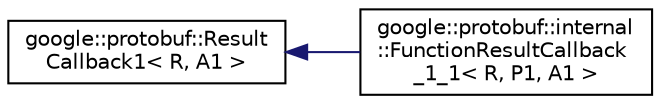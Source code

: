 digraph "类继承关系图"
{
 // LATEX_PDF_SIZE
  edge [fontname="Helvetica",fontsize="10",labelfontname="Helvetica",labelfontsize="10"];
  node [fontname="Helvetica",fontsize="10",shape=record];
  rankdir="LR";
  Node0 [label="google::protobuf::Result\lCallback1\< R, A1 \>",height=0.2,width=0.4,color="black", fillcolor="white", style="filled",URL="$classgoogle_1_1protobuf_1_1ResultCallback1.html",tooltip=" "];
  Node0 -> Node1 [dir="back",color="midnightblue",fontsize="10",style="solid",fontname="Helvetica"];
  Node1 [label="google::protobuf::internal\l::FunctionResultCallback\l_1_1\< R, P1, A1 \>",height=0.2,width=0.4,color="black", fillcolor="white", style="filled",URL="$classgoogle_1_1protobuf_1_1internal_1_1FunctionResultCallback__1__1.html",tooltip=" "];
}
